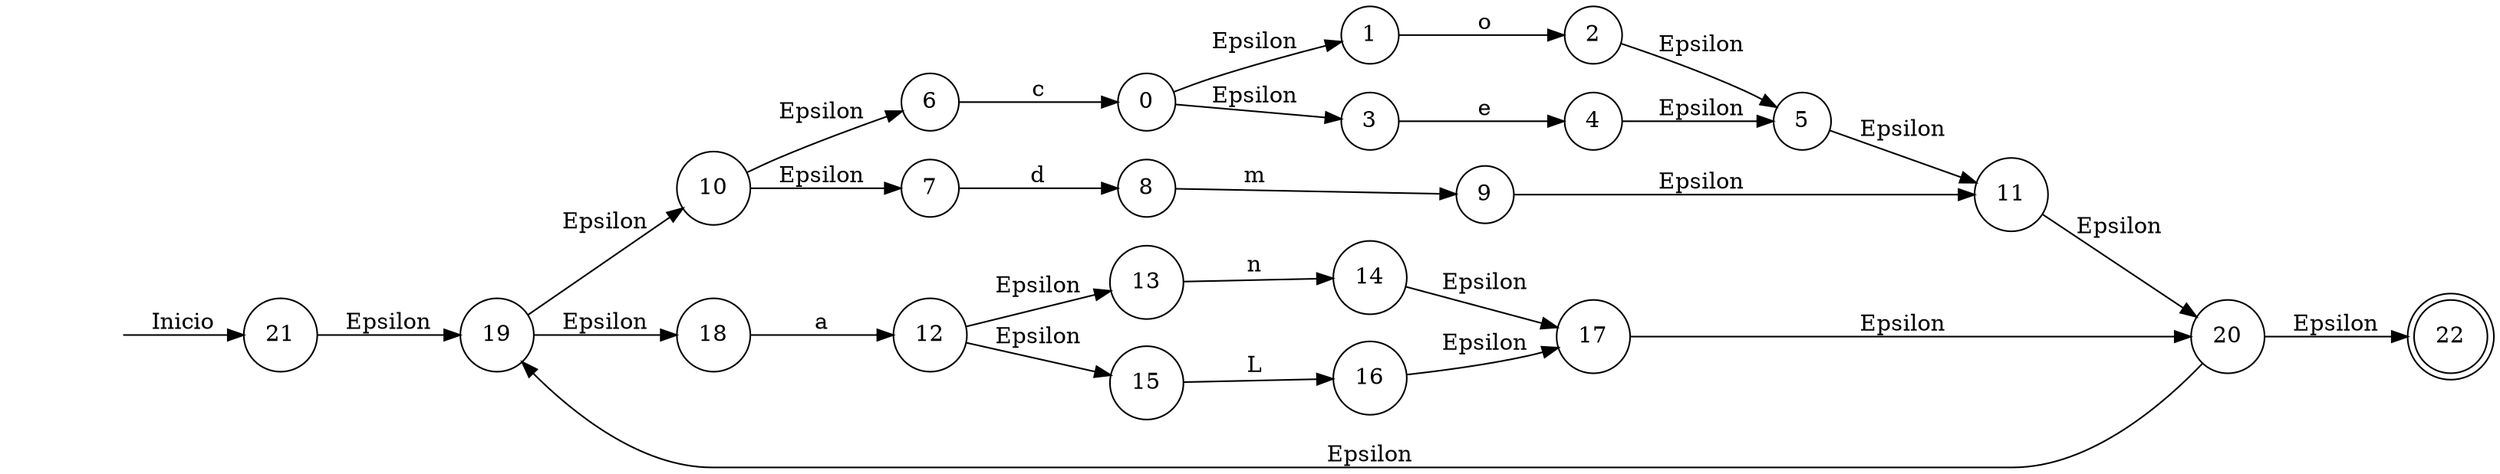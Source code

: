 digraph G{
rankdir = LR;
Inicio[style=invis];
0[shape=circle];
1[shape=circle];
2[shape=circle];
3[shape=circle];
4[shape=circle];
5[shape=circle];
0->1 [label="Epsilon"];
1->2 [label="o"];
0->3 [label="Epsilon"];
3->4 [label="e"];
2->5 [label="Epsilon"];
4->5 [label="Epsilon"];
6[shape=circle];
6->0 [label="c"];
7[shape=circle];
8[shape=circle];
9[shape=circle];
7->8 [label="d"];
8->9 [label="m"];
10[shape=circle];
11[shape=circle];
10->6 [label="Epsilon"];
10->7 [label="Epsilon"];
5->11 [label="Epsilon"];
9->11 [label="Epsilon"];
12[shape=circle];
13[shape=circle];
14[shape=circle];
15[shape=circle];
16[shape=circle];
17[shape=circle];
12->13 [label="Epsilon"];
13->14 [label="n"];
12->15 [label="Epsilon"];
15->16 [label="L"];
14->17 [label="Epsilon"];
16->17 [label="Epsilon"];
18[shape=circle];
18->12 [label="a"];
19[shape=circle];
20[shape=circle];
19->10 [label="Epsilon"];
19->18 [label="Epsilon"];
11->20 [label="Epsilon"];
17->20 [label="Epsilon"];
21[shape=circle];
22[shape=circle];
21->19 [label="Epsilon"];
20->22 [label="Epsilon"];
20->19 [label="Epsilon"];
Inicio->21 [label="Inicio"];
22 [shape=doublecircle];
}